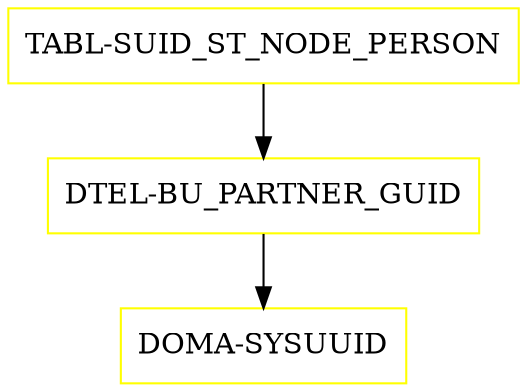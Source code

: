 digraph G {
  "TABL-SUID_ST_NODE_PERSON" [shape=box,color=yellow];
  "DTEL-BU_PARTNER_GUID" [shape=box,color=yellow,URL="./DTEL_BU_PARTNER_GUID.html"];
  "DOMA-SYSUUID" [shape=box,color=yellow,URL="./DOMA_SYSUUID.html"];
  "TABL-SUID_ST_NODE_PERSON" -> "DTEL-BU_PARTNER_GUID";
  "DTEL-BU_PARTNER_GUID" -> "DOMA-SYSUUID";
}
